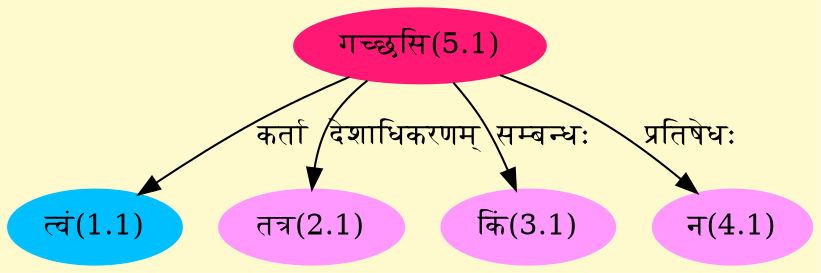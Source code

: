 digraph G{
rankdir=BT;
 compound=true;
 bgcolor="lemonchiffon1";
Node1_1 [style=filled, color="#00BFFF" label = "त्वं(1.1)"]
Node5_1 [style=filled, color="#FF1975" label = "गच्छसि(5.1)"]
Node2_1 [style=filled, color="#FF99FF" label = "तत्र(2.1)"]
Node3_1 [style=filled, color="#FF99FF" label = "किं(3.1)"]
Node4_1 [style=filled, color="#FF99FF" label = "न(4.1)"]
/* Start of Relations section */

Node1_1 -> Node5_1 [  label="कर्ता"  dir="back" ]
Node2_1 -> Node5_1 [  label="देशाधिकरणम्"  dir="back" ]
Node3_1 -> Node5_1 [  label="सम्बन्धः"  dir="back" ]
Node4_1 -> Node5_1 [  label="प्रतिषेधः"  dir="back" ]
}
